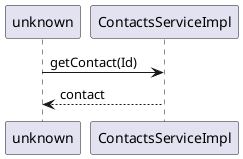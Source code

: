 @startuml viewContact-SD.png

unknown -> ContactsServiceImpl: getContact(Id)

unknown <-- ContactsServiceImpl: contact

@enduml